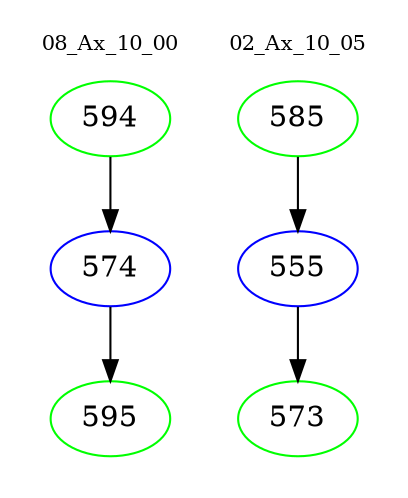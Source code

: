 digraph{
subgraph cluster_0 {
color = white
label = "08_Ax_10_00";
fontsize=10;
T0_594 [label="594", color="green"]
T0_594 -> T0_574 [color="black"]
T0_574 [label="574", color="blue"]
T0_574 -> T0_595 [color="black"]
T0_595 [label="595", color="green"]
}
subgraph cluster_1 {
color = white
label = "02_Ax_10_05";
fontsize=10;
T1_585 [label="585", color="green"]
T1_585 -> T1_555 [color="black"]
T1_555 [label="555", color="blue"]
T1_555 -> T1_573 [color="black"]
T1_573 [label="573", color="green"]
}
}
